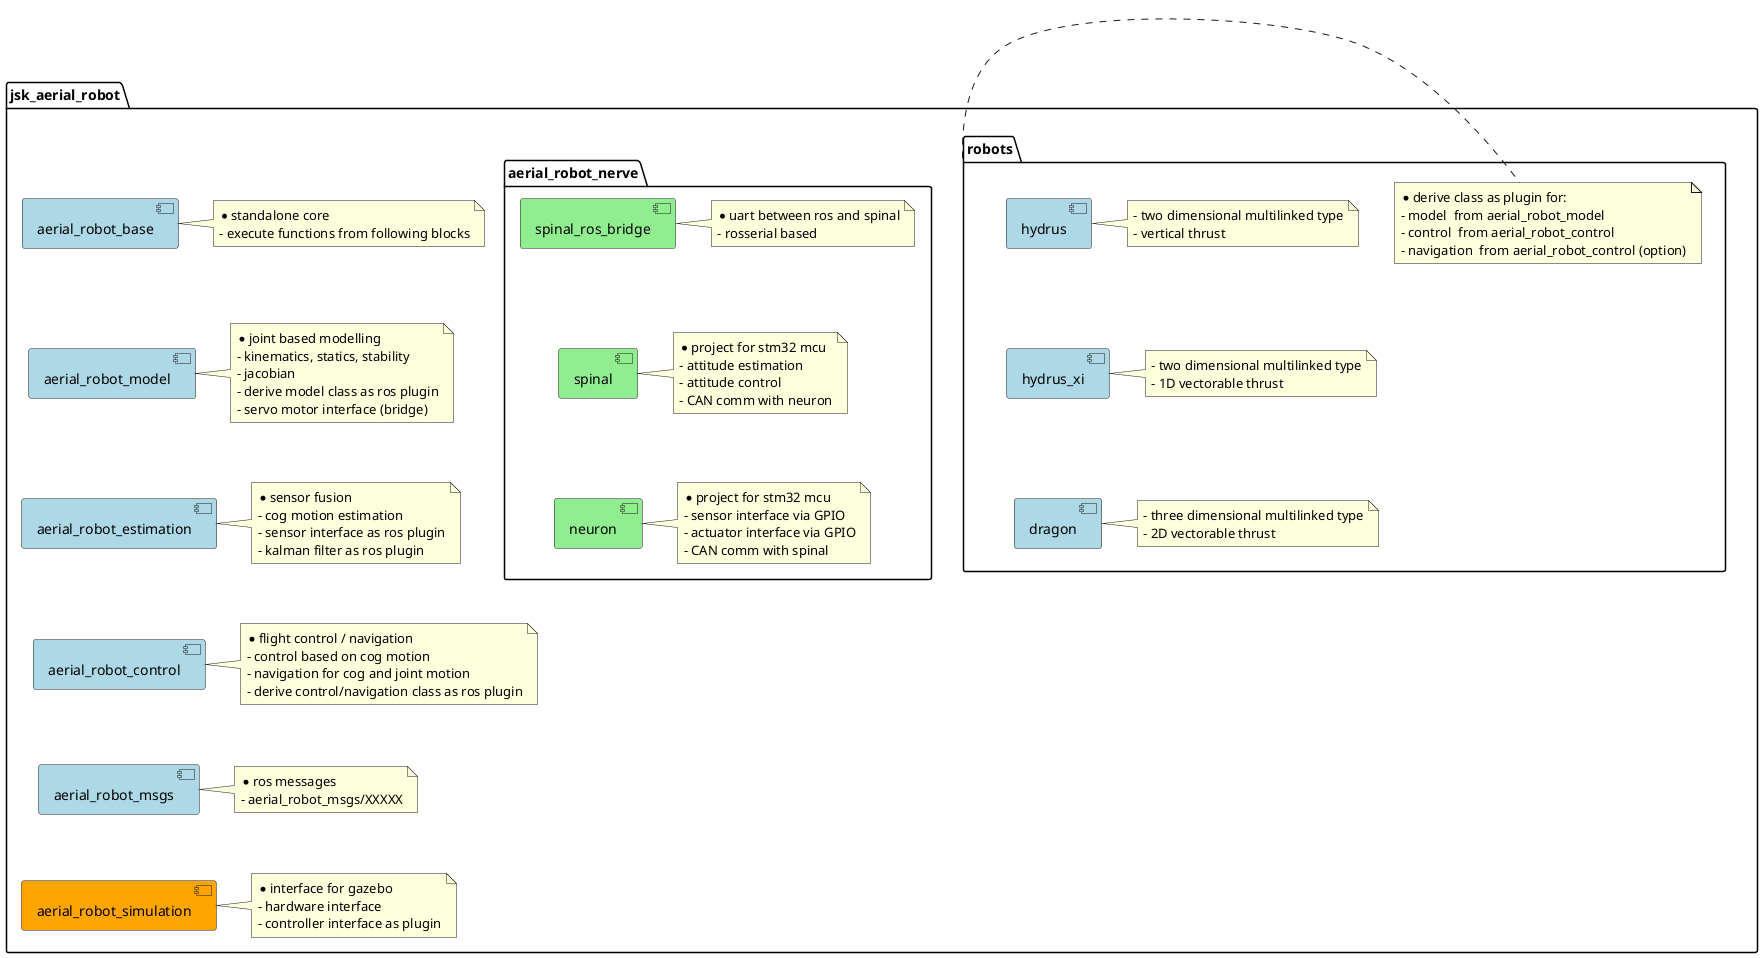 @startuml
'https://plantuml.com/component-diagram

'Legend
' - Blue: common packages
' - Orange: only for simulation
' - Green: only for real machine

package "jsk_aerial_robot" {

[aerial_robot_base] #LightBlue
note right of aerial_robot_base
  * standalone core
  - execute functions from following blocks
end note

[aerial_robot_model] #LightBlue
note right of [aerial_robot_model]
  * joint based modelling
  - kinematics, statics, stability
  - jacobian
  - derive model class as ros plugin
  - servo motor interface (bridge)
end note

[aerial_robot_estimation] #LightBlue
note right of [aerial_robot_estimation]
  * sensor fusion
  - cog motion estimation
  - sensor interface as ros plugin
  - kalman filter as ros plugin
end note

[aerial_robot_control] #LightBlue
note right of [aerial_robot_control]
  * flight control / navigation
  - control based on cog motion
  - navigation for cog and joint motion
  - derive control/navigation class as ros plugin
end note

[aerial_robot_msgs] #LightBlue
note right of [aerial_robot_msgs]
  * ros messages
  - aerial_robot_msgs/XXXXX
end note

[aerial_robot_base] -[hidden]-> [aerial_robot_model]
[aerial_robot_model] -[hidden]-> [aerial_robot_estimation]
[aerial_robot_estimation] -[hidden]-> [aerial_robot_control]
[aerial_robot_control] -[hidden]-> [aerial_robot_msgs]

package "robots" {

  note right of "robots"
    * derive class as plugin for:
    - model  from aerial_robot_model
    - control  from aerial_robot_control
    - navigation  from aerial_robot_control (option)
  end note

  [hydrus] #LightBlue
  note right of [hydrus]
    - two dimensional multilinked type
    - vertical thrust
  end note

  [hydrus_xi] #LightBlue
  note right of [hydrus_xi]
    - two dimensional multilinked type
    - 1D vectorable thrust
  end note

  [dragon] #LightBlue
  note right of [dragon]
    - three dimensional multilinked type
    - 2D vectorable thrust
  end note

  [hydrus] -[hidden]-> [hydrus_xi]
  [hydrus_xi] -[hidden]-> [dragon]
}

[aerial_robot_simulation] #Orange
note right of [aerial_robot_simulation]
  * interface for gazebo
  - hardware interface
  - controller interface as plugin
end note

[aerial_robot_msgs] -[hidden]-> [aerial_robot_simulation]


package "aerial_robot_nerve" {
  [spinal_ros_bridge] #LightGreen
  note right of [spinal_ros_bridge]
    * uart between ros and spinal
    - rosserial based
  end note

  [spinal] #LightGreen
  note right of [spinal]
    * project for stm32 mcu
    - attitude estimation
    - attitude control
    - CAN comm with neuron
  end note

  [neuron] #LightGreen
  note right of [neuron]
    * project for stm32 mcu
    - sensor interface via GPIO
    - actuator interface via GPIO
    - CAN comm with spinal
  end note

  [spinal_ros_bridge] -[hidden]-> [spinal]
    [spinal] -[hidden]-> [neuron]
}

}

@enduml
